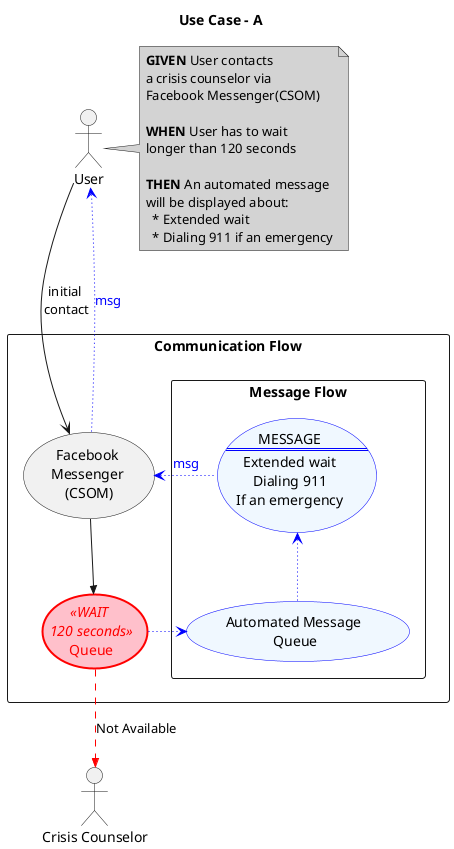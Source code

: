 'Diagram UI : https://www.planttext.com/
'Coding Documentation : https://plantuml.com/use-case-diagram#d50d8f9219a41435
@startuml
'skinparam actorStyle awesome

title Use Case - A

'PARTICIPANTS
actor :User: as user
actor :Crisis Counselor: as cc

'GIVEN + WHEN + THEN
 note right of user #LightGrey
   <b>GIVEN</b> User contacts
   a crisis counselor via
   Facebook Messenger(CSOM)

   <b>WHEN</b> User has to wait
   longer than 120 seconds

   <b>THEN</b> An automated message
   will be displayed about:
     * Extended wait
     * Dialing 911 if an emergency
 end note

'WORKFLOW
rectangle "Communication Flow" as commflow {
  usecase "Facebook \nMessenger \n(CSOM)" as fm
  usecase "Queue" as q<<WAIT \n120 seconds>> #pink;line:red;line.bold;text:red

  rectangle "Message Flow" as msgflow {
    usecase "Automated Message \nQueue" as am #aliceblue;line:blue
    usecase message #aliceblue;line:blue as "
      MESSAGE
      ==
      Extended wait
      Dialing 911
      If an emergency"
  }
}

'INITIAL CONTACT
user -down-> fm : initial \ncontact
fm -->> q
q -->> cc #red;line.dashed : Not Available

'WAIT 120 SECONDS
q -right-> am #blue;line.dotted
am -up-> message #blue;line.dotted
message -left-> fm #blue;line.dotted;text:blue : msg
fm --> user #blue;line.dotted;text:blue : msg

@enduml
